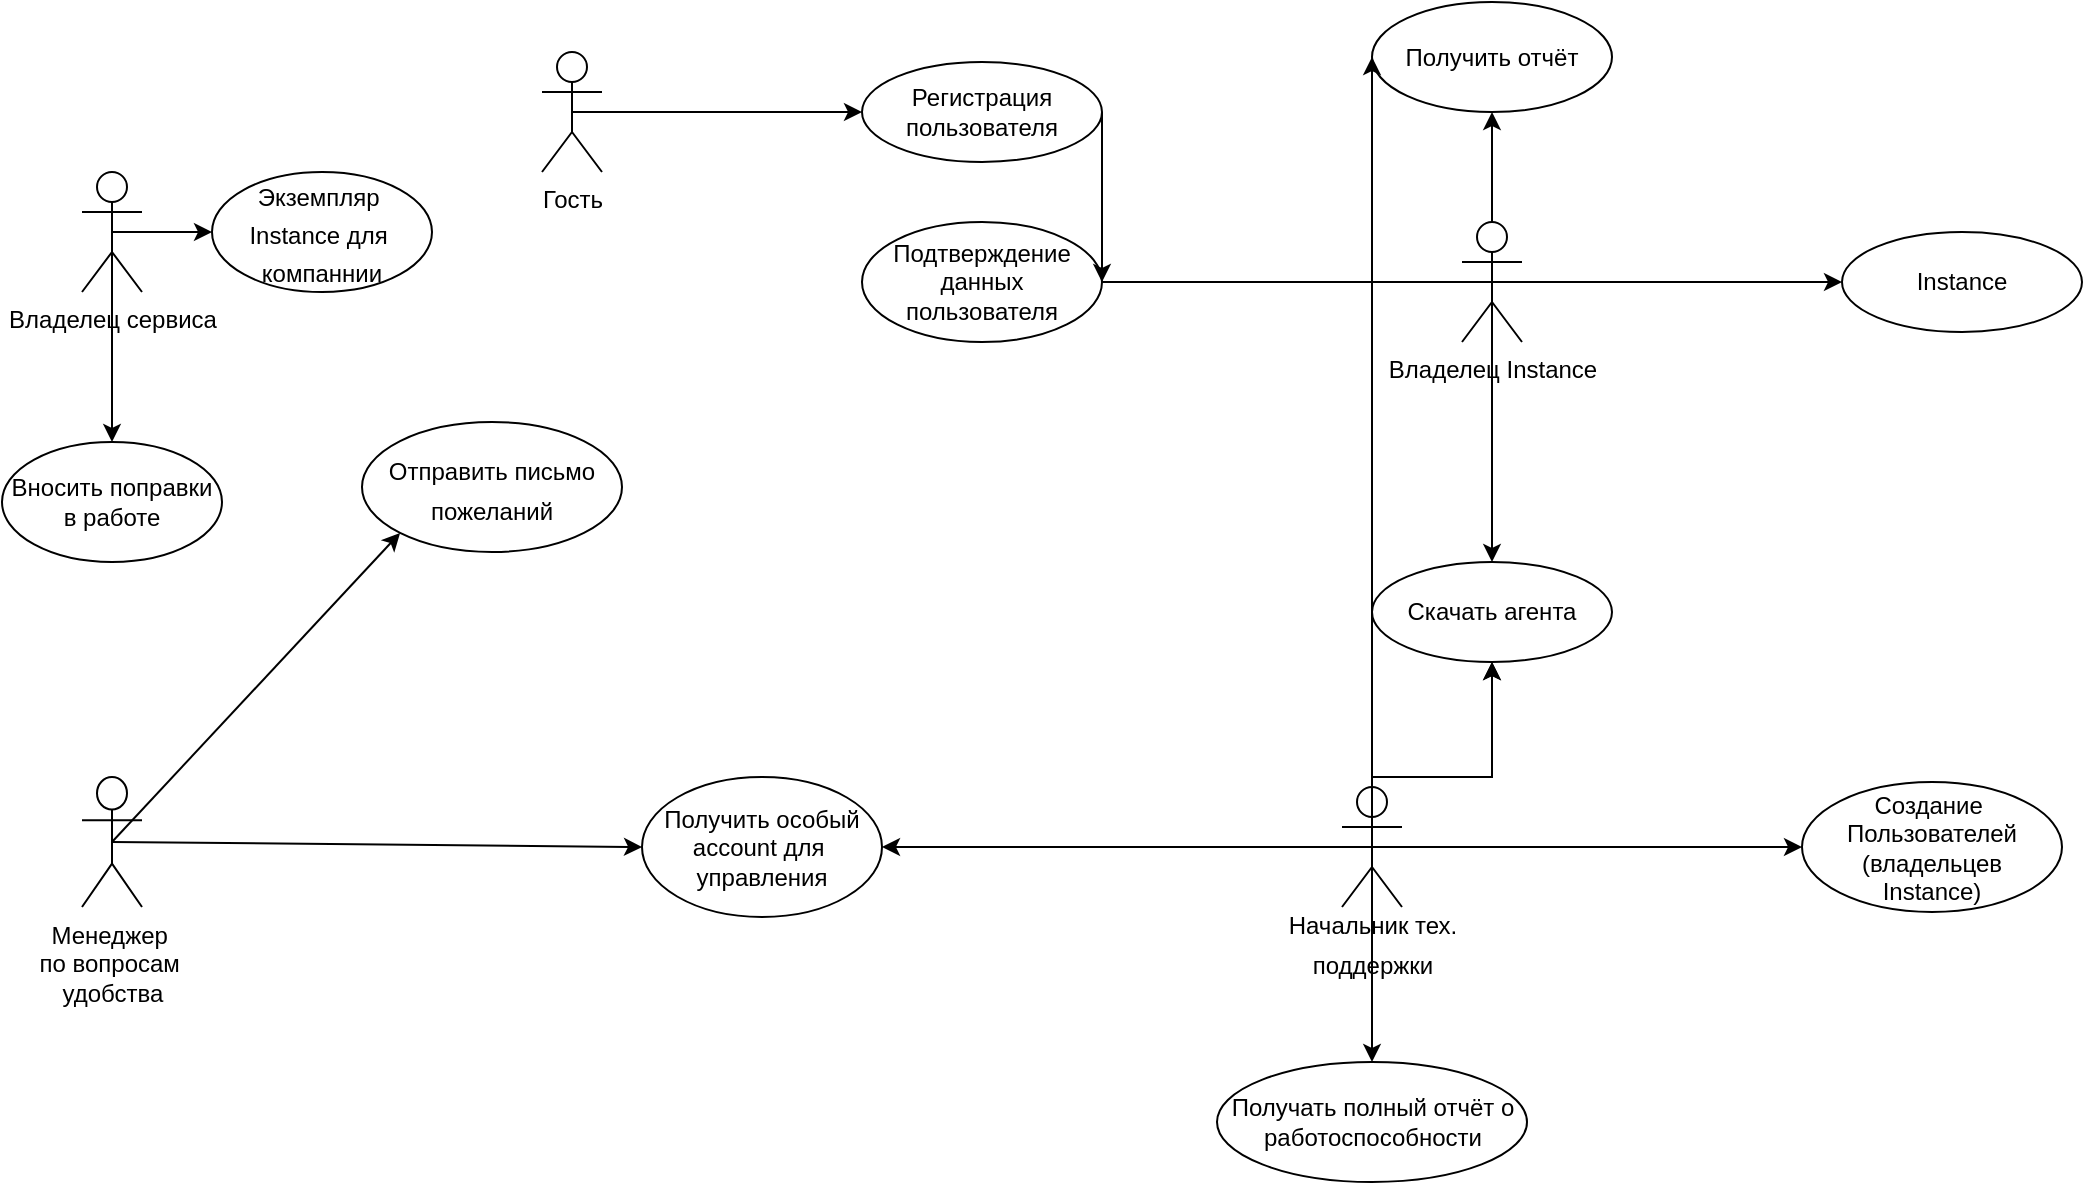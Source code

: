 <mxfile version="20.6.0" type="device"><diagram name="Page-1" id="58cdce13-f638-feb5-8d6f-7d28b1aa9fa0"><mxGraphModel dx="1377" dy="1630" grid="1" gridSize="10" guides="1" tooltips="1" connect="1" arrows="1" fold="1" page="1" pageScale="1" pageWidth="1100" pageHeight="850" background="none" math="0" shadow="0"><root><mxCell id="0"/><mxCell id="1" parent="0"/><mxCell id="0CcD9qpglvXBouMYWN6T-1" value="Гость&lt;br&gt;" style="shape=umlActor;verticalLabelPosition=bottom;verticalAlign=top;html=1;outlineConnect=0;" parent="1" vertex="1"><mxGeometry x="270" y="5" width="30" height="60" as="geometry"/></mxCell><mxCell id="0CcD9qpglvXBouMYWN6T-4" value="Регистрация пользователя" style="ellipse;whiteSpace=wrap;html=1;" parent="1" vertex="1"><mxGeometry x="430" y="10" width="120" height="50" as="geometry"/></mxCell><mxCell id="0CcD9qpglvXBouMYWN6T-13" value="Подтверждение данных пользователя" style="ellipse;whiteSpace=wrap;html=1;" parent="1" vertex="1"><mxGeometry x="430" y="90" width="120" height="60" as="geometry"/></mxCell><mxCell id="0CcD9qpglvXBouMYWN6T-14" value="Владелец Instance" style="shape=umlActor;verticalLabelPosition=bottom;verticalAlign=top;html=1;outlineConnect=0;" parent="1" vertex="1"><mxGeometry x="730" y="90" width="30" height="60" as="geometry"/></mxCell><mxCell id="0CcD9qpglvXBouMYWN6T-16" value="Скачать агента" style="ellipse;whiteSpace=wrap;html=1;" parent="1" vertex="1"><mxGeometry x="685" y="260" width="120" height="50" as="geometry"/></mxCell><mxCell id="0CcD9qpglvXBouMYWN6T-17" value="Получить отчёт" style="ellipse;whiteSpace=wrap;html=1;" parent="1" vertex="1"><mxGeometry x="685" y="-20" width="120" height="55" as="geometry"/></mxCell><mxCell id="0CcD9qpglvXBouMYWN6T-19" value="&amp;nbsp;" style="shape=umlActor;verticalLabelPosition=bottom;verticalAlign=top;html=1;outlineConnect=0;" parent="1" vertex="1"><mxGeometry x="670" y="372.5" width="30" height="60" as="geometry"/></mxCell><mxCell id="0CcD9qpglvXBouMYWN6T-25" value="Получать полный отчёт о работоспособности" style="ellipse;whiteSpace=wrap;html=1;" parent="1" vertex="1"><mxGeometry x="607.5" y="510" width="155" height="60" as="geometry"/></mxCell><mxCell id="0CcD9qpglvXBouMYWN6T-32" value="Менеджер&amp;nbsp;&lt;br&gt;по вопросам&amp;nbsp;&lt;br&gt;удобства" style="shape=umlActor;verticalLabelPosition=bottom;verticalAlign=top;html=1;outlineConnect=0;" parent="1" vertex="1"><mxGeometry x="40" y="367.5" width="30" height="65" as="geometry"/></mxCell><mxCell id="Im1nea3tPJ0QyFztuWbo-9" value="" style="endArrow=none;html=1;rounded=0;exitX=0.5;exitY=0.5;exitDx=0;exitDy=0;exitPerimeter=0;" parent="1" source="0CcD9qpglvXBouMYWN6T-14" edge="1"><mxGeometry width="50" height="50" relative="1" as="geometry"><mxPoint x="402.5" y="230" as="sourcePoint"/><mxPoint x="550" y="120" as="targetPoint"/></mxGeometry></mxCell><mxCell id="Im1nea3tPJ0QyFztuWbo-18" value="Владелец сервиса" style="shape=umlActor;verticalLabelPosition=bottom;verticalAlign=top;html=1;outlineConnect=0;" parent="1" vertex="1"><mxGeometry x="40" y="65" width="30" height="60" as="geometry"/></mxCell><mxCell id="I_oqALsNon7Ok6uF53gJ-5" value="&lt;span style=&quot;font-size: 12px;&quot;&gt;Отправить письмо пожеланий&lt;/span&gt;" style="ellipse;whiteSpace=wrap;html=1;fontSize=16;" parent="1" vertex="1"><mxGeometry x="180" y="190" width="130" height="65" as="geometry"/></mxCell><mxCell id="l7E3ETzKWz9fgXn831V7-5" value="" style="edgeStyle=orthogonalEdgeStyle;rounded=0;orthogonalLoop=1;jettySize=auto;html=1;" edge="1" parent="1" source="I_oqALsNon7Ok6uF53gJ-9" target="0CcD9qpglvXBouMYWN6T-16"><mxGeometry relative="1" as="geometry"/></mxCell><mxCell id="l7E3ETzKWz9fgXn831V7-30" value="" style="edgeStyle=orthogonalEdgeStyle;rounded=0;orthogonalLoop=1;jettySize=auto;html=1;" edge="1" parent="1" source="I_oqALsNon7Ok6uF53gJ-9" target="0CcD9qpglvXBouMYWN6T-16"><mxGeometry relative="1" as="geometry"/></mxCell><mxCell id="I_oqALsNon7Ok6uF53gJ-9" value="&lt;span style=&quot;font-size: 12px;&quot;&gt;Начальник тех.&lt;br&gt;поддержки&lt;br&gt;&lt;/span&gt;" style="text;html=1;align=center;verticalAlign=middle;resizable=0;points=[];autosize=1;strokeColor=none;fillColor=none;fontSize=16;" parent="1" vertex="1"><mxGeometry x="630" y="425" width="110" height="50" as="geometry"/></mxCell><mxCell id="I_oqALsNon7Ok6uF53gJ-15" value="Создание&amp;nbsp;&lt;br&gt;Пользователей&lt;br&gt;(владельцев&lt;br&gt;Instance)" style="ellipse;whiteSpace=wrap;html=1;" parent="1" vertex="1"><mxGeometry x="900" y="370" width="130" height="65" as="geometry"/></mxCell><mxCell id="I_oqALsNon7Ok6uF53gJ-17" value="&lt;span style=&quot;font-size: 12px;&quot;&gt;Экземпляр&amp;nbsp;&lt;br&gt;Instance для&amp;nbsp;&lt;br&gt;компаннии&lt;br&gt;&lt;/span&gt;" style="ellipse;whiteSpace=wrap;html=1;fontSize=16;" parent="1" vertex="1"><mxGeometry x="105" y="65" width="110" height="60" as="geometry"/></mxCell><mxCell id="I_oqALsNon7Ok6uF53gJ-26" value="Получить особый&lt;br&gt;account для&amp;nbsp;&lt;br&gt;управления" style="ellipse;whiteSpace=wrap;html=1;" parent="1" vertex="1"><mxGeometry x="320" y="367.5" width="120" height="70" as="geometry"/></mxCell><mxCell id="I_oqALsNon7Ok6uF53gJ-29" value="Instance" style="ellipse;whiteSpace=wrap;html=1;" parent="1" vertex="1"><mxGeometry x="920" y="95" width="120" height="50" as="geometry"/></mxCell><mxCell id="l7E3ETzKWz9fgXn831V7-7" value="Вносить поправки&lt;br&gt;в работе" style="ellipse;whiteSpace=wrap;html=1;" vertex="1" parent="1"><mxGeometry y="200" width="110" height="60" as="geometry"/></mxCell><mxCell id="l7E3ETzKWz9fgXn831V7-13" value="" style="endArrow=classic;html=1;rounded=0;exitX=0.5;exitY=0.5;exitDx=0;exitDy=0;exitPerimeter=0;entryX=0;entryY=1;entryDx=0;entryDy=0;" edge="1" parent="1" source="0CcD9qpglvXBouMYWN6T-32" target="I_oqALsNon7Ok6uF53gJ-5"><mxGeometry width="50" height="50" relative="1" as="geometry"><mxPoint x="490" y="290" as="sourcePoint"/><mxPoint x="540" y="240" as="targetPoint"/></mxGeometry></mxCell><mxCell id="l7E3ETzKWz9fgXn831V7-14" value="" style="endArrow=classic;html=1;rounded=0;exitX=0.5;exitY=0.5;exitDx=0;exitDy=0;exitPerimeter=0;entryX=0.5;entryY=0;entryDx=0;entryDy=0;" edge="1" parent="1" source="Im1nea3tPJ0QyFztuWbo-18" target="l7E3ETzKWz9fgXn831V7-7"><mxGeometry width="50" height="50" relative="1" as="geometry"><mxPoint x="490" y="290" as="sourcePoint"/><mxPoint x="540" y="240" as="targetPoint"/></mxGeometry></mxCell><mxCell id="l7E3ETzKWz9fgXn831V7-15" value="" style="endArrow=classic;html=1;rounded=0;exitX=0.5;exitY=0.5;exitDx=0;exitDy=0;exitPerimeter=0;entryX=0;entryY=0.5;entryDx=0;entryDy=0;" edge="1" parent="1" source="Im1nea3tPJ0QyFztuWbo-18" target="I_oqALsNon7Ok6uF53gJ-17"><mxGeometry width="50" height="50" relative="1" as="geometry"><mxPoint x="490" y="290" as="sourcePoint"/><mxPoint x="540" y="240" as="targetPoint"/></mxGeometry></mxCell><mxCell id="l7E3ETzKWz9fgXn831V7-16" value="" style="endArrow=classic;html=1;rounded=0;exitX=0.5;exitY=0.5;exitDx=0;exitDy=0;exitPerimeter=0;entryX=0;entryY=0.5;entryDx=0;entryDy=0;" edge="1" parent="1" source="0CcD9qpglvXBouMYWN6T-32" target="I_oqALsNon7Ok6uF53gJ-26"><mxGeometry width="50" height="50" relative="1" as="geometry"><mxPoint x="490" y="290" as="sourcePoint"/><mxPoint x="540" y="240" as="targetPoint"/></mxGeometry></mxCell><mxCell id="l7E3ETzKWz9fgXn831V7-17" value="" style="endArrow=classic;html=1;rounded=0;exitX=1;exitY=0.5;exitDx=0;exitDy=0;entryX=1;entryY=0.5;entryDx=0;entryDy=0;" edge="1" parent="1" source="0CcD9qpglvXBouMYWN6T-4" target="0CcD9qpglvXBouMYWN6T-13"><mxGeometry width="50" height="50" relative="1" as="geometry"><mxPoint x="490" y="290" as="sourcePoint"/><mxPoint x="540" y="240" as="targetPoint"/></mxGeometry></mxCell><mxCell id="l7E3ETzKWz9fgXn831V7-19" value="" style="endArrow=classic;html=1;rounded=0;exitX=0.5;exitY=0.5;exitDx=0;exitDy=0;exitPerimeter=0;entryX=0;entryY=0.5;entryDx=0;entryDy=0;" edge="1" parent="1" source="0CcD9qpglvXBouMYWN6T-1" target="0CcD9qpglvXBouMYWN6T-4"><mxGeometry width="50" height="50" relative="1" as="geometry"><mxPoint x="490" y="290" as="sourcePoint"/><mxPoint x="540" y="240" as="targetPoint"/></mxGeometry></mxCell><mxCell id="l7E3ETzKWz9fgXn831V7-20" value="" style="endArrow=classic;html=1;rounded=0;entryX=0;entryY=0.5;entryDx=0;entryDy=0;" edge="1" parent="1" target="0CcD9qpglvXBouMYWN6T-17"><mxGeometry width="50" height="50" relative="1" as="geometry"><mxPoint x="685" y="380" as="sourcePoint"/><mxPoint x="660" y="20" as="targetPoint"/></mxGeometry></mxCell><mxCell id="l7E3ETzKWz9fgXn831V7-21" value="" style="endArrow=classic;html=1;rounded=0;exitX=0.5;exitY=0.5;exitDx=0;exitDy=0;exitPerimeter=0;entryX=0.5;entryY=0;entryDx=0;entryDy=0;" edge="1" parent="1" source="0CcD9qpglvXBouMYWN6T-14" target="0CcD9qpglvXBouMYWN6T-16"><mxGeometry width="50" height="50" relative="1" as="geometry"><mxPoint x="490" y="290" as="sourcePoint"/><mxPoint x="540" y="240" as="targetPoint"/></mxGeometry></mxCell><mxCell id="l7E3ETzKWz9fgXn831V7-22" value="" style="endArrow=classic;html=1;rounded=0;entryX=0;entryY=0.5;entryDx=0;entryDy=0;exitX=0.5;exitY=0.5;exitDx=0;exitDy=0;exitPerimeter=0;" edge="1" parent="1" source="0CcD9qpglvXBouMYWN6T-19" target="I_oqALsNon7Ok6uF53gJ-15"><mxGeometry width="50" height="50" relative="1" as="geometry"><mxPoint x="750" y="403" as="sourcePoint"/><mxPoint x="540" y="240" as="targetPoint"/></mxGeometry></mxCell><mxCell id="l7E3ETzKWz9fgXn831V7-24" value="" style="endArrow=classic;html=1;rounded=0;entryX=0.5;entryY=0;entryDx=0;entryDy=0;" edge="1" parent="1" target="0CcD9qpglvXBouMYWN6T-25"><mxGeometry width="50" height="50" relative="1" as="geometry"><mxPoint x="685" y="410" as="sourcePoint"/><mxPoint x="550" y="300" as="targetPoint"/></mxGeometry></mxCell><mxCell id="l7E3ETzKWz9fgXn831V7-27" value="" style="endArrow=classic;html=1;rounded=0;entryX=0;entryY=0.5;entryDx=0;entryDy=0;exitX=0.5;exitY=0.5;exitDx=0;exitDy=0;exitPerimeter=0;" edge="1" parent="1" source="0CcD9qpglvXBouMYWN6T-14" target="I_oqALsNon7Ok6uF53gJ-29"><mxGeometry width="50" height="50" relative="1" as="geometry"><mxPoint x="360" y="220" as="sourcePoint"/><mxPoint x="410" y="170" as="targetPoint"/></mxGeometry></mxCell><mxCell id="l7E3ETzKWz9fgXn831V7-28" value="" style="endArrow=classic;html=1;rounded=0;entryX=0.5;entryY=1;entryDx=0;entryDy=0;exitX=0.5;exitY=0;exitDx=0;exitDy=0;exitPerimeter=0;" edge="1" parent="1" source="0CcD9qpglvXBouMYWN6T-14" target="0CcD9qpglvXBouMYWN6T-17"><mxGeometry width="50" height="50" relative="1" as="geometry"><mxPoint x="360" y="220" as="sourcePoint"/><mxPoint x="410" y="170" as="targetPoint"/></mxGeometry></mxCell><mxCell id="l7E3ETzKWz9fgXn831V7-29" value="" style="endArrow=classic;html=1;rounded=0;exitX=0.5;exitY=0.5;exitDx=0;exitDy=0;exitPerimeter=0;entryX=1;entryY=0.5;entryDx=0;entryDy=0;" edge="1" parent="1" source="0CcD9qpglvXBouMYWN6T-19" target="I_oqALsNon7Ok6uF53gJ-26"><mxGeometry width="50" height="50" relative="1" as="geometry"><mxPoint x="690" y="400" as="sourcePoint"/><mxPoint x="410" y="170" as="targetPoint"/></mxGeometry></mxCell></root></mxGraphModel></diagram></mxfile>